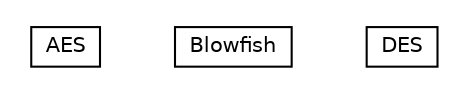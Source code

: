#!/usr/local/bin/dot
#
# Class diagram 
# Generated by UMLGraph version R5_6-24-gf6e263 (http://www.umlgraph.org/)
#

digraph G {
	edge [fontname="Helvetica",fontsize=10,labelfontname="Helvetica",labelfontsize=10];
	node [fontname="Helvetica",fontsize=10,shape=plaintext];
	nodesep=0.25;
	ranksep=0.5;
	// org.universAAL.ontology.cryptographic.symmetric.AES
	c18220 [label=<<table title="org.universAAL.ontology.cryptographic.symmetric.AES" border="0" cellborder="1" cellspacing="0" cellpadding="2" port="p" href="./AES.html">
		<tr><td><table border="0" cellspacing="0" cellpadding="1">
<tr><td align="center" balign="center"> AES </td></tr>
		</table></td></tr>
		</table>>, URL="./AES.html", fontname="Helvetica", fontcolor="black", fontsize=10.0];
	// org.universAAL.ontology.cryptographic.symmetric.Blowfish
	c18221 [label=<<table title="org.universAAL.ontology.cryptographic.symmetric.Blowfish" border="0" cellborder="1" cellspacing="0" cellpadding="2" port="p" href="./Blowfish.html">
		<tr><td><table border="0" cellspacing="0" cellpadding="1">
<tr><td align="center" balign="center"> Blowfish </td></tr>
		</table></td></tr>
		</table>>, URL="./Blowfish.html", fontname="Helvetica", fontcolor="black", fontsize=10.0];
	// org.universAAL.ontology.cryptographic.symmetric.DES
	c18222 [label=<<table title="org.universAAL.ontology.cryptographic.symmetric.DES" border="0" cellborder="1" cellspacing="0" cellpadding="2" port="p" href="./DES.html">
		<tr><td><table border="0" cellspacing="0" cellpadding="1">
<tr><td align="center" balign="center"> DES </td></tr>
		</table></td></tr>
		</table>>, URL="./DES.html", fontname="Helvetica", fontcolor="black", fontsize=10.0];
}

